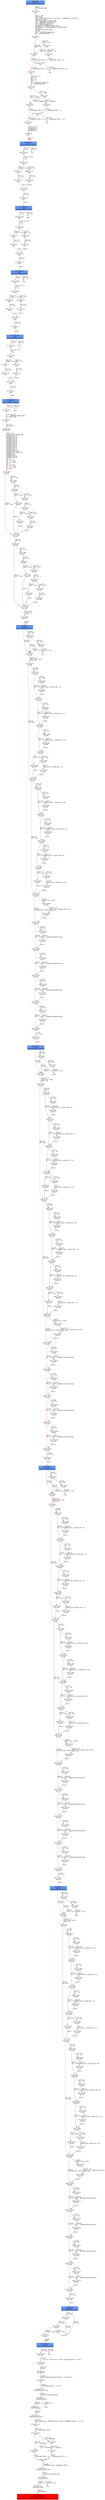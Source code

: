 digraph ARG {
node [style="filled" shape="box" color="white"]
0 [fillcolor="cornflowerblue" label="0 @ N141\nmain entry\nAbstractionState: ABS0: true\n" id="0"]
187 [label="187 @ N186\nmain\n" id="187"]
188 [label="188 @ N145\nmain\n" id="188"]
193 [label="193 @ N147\nmain\n" id="193"]
196 [label="196 @ N149\nmain\n" id="196"]
197 [label="197 @ N150\nmain\n" id="197"]
199 [label="199 @ N156\nmain\n" id="199"]
204 [label="204 @ N159\nmain\n" id="204"]
207 [label="207 @ N160\nmain\n" id="207"]
208 [label="208 @ N161\nmain\n" id="208"]
210 [label="210 @ N164\nmain\n" id="210"]
5029 [fillcolor="cornflowerblue" label="5029 @ N165\nmain\nAbstractionState: ABS145\n" id="5029"]
5030 [label="5030 @ N166\nmain\n" id="5030"]
5068 [label="5068 @ N169\nmain\n" id="5068"]
5070 [label="5070 @ N171\nmain\n" id="5070"]
5071 [label="5071 @ N173\nmain\n" id="5071"]
5075 [label="5075 @ N170\nmain\n" id="5075"]
5076 [label="5076 @ N175\nmain\n" id="5076"]
5078 [fillcolor="cornflowerblue" label="5078 @ N165\nmain\nAbstractionState: ABS147\n" id="5078"]
5079 [label="5079 @ N166\nmain\n" id="5079"]
5117 [label="5117 @ N169\nmain\n" id="5117"]
5119 [label="5119 @ N171\nmain\n" id="5119"]
5120 [label="5120 @ N173\nmain\n" id="5120"]
5124 [label="5124 @ N170\nmain\n" id="5124"]
5125 [label="5125 @ N175\nmain\n" id="5125"]
5127 [fillcolor="cornflowerblue" label="5127 @ N165\nmain\nAbstractionState: ABS149\n" id="5127"]
5128 [label="5128 @ N166\nmain\n" id="5128"]
5166 [label="5166 @ N169\nmain\n" id="5166"]
5168 [label="5168 @ N171\nmain\n" id="5168"]
5169 [label="5169 @ N173\nmain\n" id="5169"]
5173 [label="5173 @ N170\nmain\n" id="5173"]
5174 [label="5174 @ N175\nmain\n" id="5174"]
5176 [fillcolor="cornflowerblue" label="5176 @ N165\nmain\nAbstractionState: ABS151\n" id="5176"]
5177 [label="5177 @ N166\nmain\n" id="5177"]
5215 [label="5215 @ N169\nmain\n" id="5215"]
5217 [label="5217 @ N171\nmain\n" id="5217"]
5218 [label="5218 @ N173\nmain\n" id="5218"]
5222 [label="5222 @ N170\nmain\n" id="5222"]
5223 [label="5223 @ N175\nmain\n" id="5223"]
5225 [fillcolor="cornflowerblue" label="5225 @ N165\nmain\nAbstractionState: ABS153\n" id="5225"]
5227 [label="5227 @ N167\nmain\n" id="5227"]
5228 [label="5228 @ N177\nmain\n" id="5228"]
5229 [label="5229 @ N20\nmp_add entry\n" id="5229"]
5230 [label="5230 @ N48\nmp_add\n" id="5230"]
5245 [label="5245 @ N49\nmp_add\n" id="5245"]
5246 [label="5246 @ N58\nmp_add\n" id="5246"]
5261 [label="5261 @ N59\nmp_add\n" id="5261"]
5262 [label="5262 @ N69\nmp_add\n" id="5262"]
6165 [fillcolor="cornflowerblue" label="6165 @ N70\nmp_add\nAbstractionState: ABS177\n" id="6165"]
6173 [label="6173 @ N71\nmp_add\n" id="6173"]
6175 [label="6175 @ N76\nmp_add\n" id="6175"]
6199 [label="6199 @ N77\nmp_add\n" id="6199"]
6223 [label="6223 @ N91\nmp_add\n" id="6223"]
6228 [label="6228 @ N105\nmp_add\n" id="6228"]
6233 [label="6233 @ N109\nmp_add\n" id="6233"]
6238 [label="6238 @ N112\nmp_add\n" id="6238"]
6243 [label="6243 @ N115\nmp_add\n" id="6243"]
6248 [label="6248 @ N118\nmp_add\n" id="6248"]
6249 [label="6249 @ N121\nmp_add\n" id="6249"]
6251 [fillcolor="cornflowerblue" label="6251 @ N70\nmp_add\nAbstractionState: ABS179\n" id="6251"]
6259 [label="6259 @ N71\nmp_add\n" id="6259"]
6261 [label="6261 @ N76\nmp_add\n" id="6261"]
6285 [label="6285 @ N77\nmp_add\n" id="6285"]
6309 [label="6309 @ N91\nmp_add\n" id="6309"]
6314 [label="6314 @ N105\nmp_add\n" id="6314"]
6319 [label="6319 @ N109\nmp_add\n" id="6319"]
6324 [label="6324 @ N112\nmp_add\n" id="6324"]
6329 [label="6329 @ N115\nmp_add\n" id="6329"]
6334 [label="6334 @ N118\nmp_add\n" id="6334"]
6335 [label="6335 @ N121\nmp_add\n" id="6335"]
6337 [fillcolor="cornflowerblue" label="6337 @ N70\nmp_add\nAbstractionState: ABS181\n" id="6337"]
6345 [label="6345 @ N71\nmp_add\n" id="6345"]
6347 [label="6347 @ N76\nmp_add\n" id="6347"]
6371 [label="6371 @ N77\nmp_add\n" id="6371"]
6395 [label="6395 @ N91\nmp_add\n" id="6395"]
6400 [label="6400 @ N105\nmp_add\n" id="6400"]
6405 [label="6405 @ N109\nmp_add\n" id="6405"]
6410 [label="6410 @ N112\nmp_add\n" id="6410"]
6415 [label="6415 @ N115\nmp_add\n" id="6415"]
6420 [label="6420 @ N118\nmp_add\n" id="6420"]
6421 [label="6421 @ N121\nmp_add\n" id="6421"]
6423 [fillcolor="cornflowerblue" label="6423 @ N70\nmp_add\nAbstractionState: ABS183\n" id="6423"]
6431 [label="6431 @ N71\nmp_add\n" id="6431"]
6433 [label="6433 @ N76\nmp_add\n" id="6433"]
6457 [label="6457 @ N77\nmp_add\n" id="6457"]
6481 [label="6481 @ N91\nmp_add\n" id="6481"]
6486 [label="6486 @ N105\nmp_add\n" id="6486"]
6491 [label="6491 @ N109\nmp_add\n" id="6491"]
6496 [label="6496 @ N112\nmp_add\n" id="6496"]
6501 [label="6501 @ N115\nmp_add\n" id="6501"]
6506 [label="6506 @ N118\nmp_add\n" id="6506"]
6507 [label="6507 @ N121\nmp_add\n" id="6507"]
6509 [fillcolor="cornflowerblue" label="6509 @ N70\nmp_add\nAbstractionState: ABS185\n" id="6509"]
6511 [label="6511 @ N74\nmp_add\n" id="6511"]
6513 [label="6513 @ N73\nmp_add\n" id="6513"]
6516 [label="6516 @ N72\nmp_add\n" id="6516"]
6519 [fillcolor="cornflowerblue" label="6519 @ N122\nmp_add\nAbstractionState: ABS186\n" id="6519"]
6521 [label="6521 @ N124\nmp_add\n" id="6521"]
6522 [label="6522 @ N138\nmp_add\n" id="6522"]
6523 [label="6523 @ N19\nmp_add exit\n" id="6523"]
6524 [label="6524 @ N178\nmain\n" id="6524"]
6737 [label="6737 @ N11\n__VERIFIER_assert entry\n" id="6737"]
6738 [label="6738 @ N12\n__VERIFIER_assert\n" id="6738"]
6740 [label="6740 @ N13\n__VERIFIER_assert\n" id="6740"]
6742 [label="6742 @ N10\n__VERIFIER_assert exit\n" id="6742"]
6743 [label="6743 @ N179\nmain\n" id="6743"]
6751 [label="6751 @ N180\nmain\n" id="6751"]
6759 [label="6759 @ N183\nmain\n" id="6759"]
6766 [label="6766 @ N184\nmain\n" id="6766"]
6769 [label="6769 @ N11\n__VERIFIER_assert entry\n" id="6769"]
6770 [label="6770 @ N12\n__VERIFIER_assert\n" id="6770"]
6771 [label="6771 @ N14\n__VERIFIER_assert\n" id="6771"]
6774 [fillcolor="red" label="6774 @ N15\n__VERIFIER_assert\nAbstractionState: ABS194\n AutomatonState: ErrorLabelAutomaton: _predefinedState_ERROR\n" id="6774"]
6753 [label="6753 @ N181\nmain\n" id="6753"]
6757 [label="6757 @ N182\nmain\n" id="6757"]
6502 [label="6502 @ N119\nmp_add\n" id="6502"]
6504 [label="6504 @ N120\nmp_add\n" id="6504"]
6497 [label="6497 @ N116\nmp_add\n" id="6497"]
6499 [label="6499 @ N117\nmp_add\n" id="6499"]
6492 [label="6492 @ N113\nmp_add\n" id="6492"]
6494 [label="6494 @ N114\nmp_add\n" id="6494"]
6487 [label="6487 @ N110\nmp_add\n" id="6487"]
6489 [label="6489 @ N111\nmp_add\n" id="6489"]
6482 [label="6482 @ N106\nmp_add\n" id="6482"]
6484 [label="6484 @ N108\nmp_add\n" id="6484"]
6458 [label="6458 @ N92\nmp_add\n" id="6458"]
6464 [label="6464 @ N93\nmp_add\n" id="6464"]
6469 [label="6469 @ N96\nmp_add\n" id="6469"]
6474 [label="6474 @ N99\nmp_add\n" id="6474"]
6476 [label="6476 @ N102\nmp_add\n" id="6476"]
6475 [label="6475 @ N103\nmp_add\n" id="6475"]
6479 [label="6479 @ N104\nmp_add\n" id="6479"]
6470 [label="6470 @ N100\nmp_add\n" id="6470"]
6472 [label="6472 @ N101\nmp_add\n" id="6472"]
6465 [label="6465 @ N97\nmp_add\n" id="6465"]
6467 [label="6467 @ N98\nmp_add\n" id="6467"]
6460 [label="6460 @ N94\nmp_add\n" id="6460"]
6462 [label="6462 @ N95\nmp_add\n" id="6462"]
6434 [label="6434 @ N78\nmp_add\n" id="6434"]
6440 [label="6440 @ N79\nmp_add\n" id="6440"]
6445 [label="6445 @ N82\nmp_add\n" id="6445"]
6450 [label="6450 @ N85\nmp_add\n" id="6450"]
6452 [label="6452 @ N88\nmp_add\n" id="6452"]
6451 [label="6451 @ N89\nmp_add\n" id="6451"]
6455 [label="6455 @ N90\nmp_add\n" id="6455"]
6446 [label="6446 @ N86\nmp_add\n" id="6446"]
6448 [label="6448 @ N87\nmp_add\n" id="6448"]
6441 [label="6441 @ N83\nmp_add\n" id="6441"]
6443 [label="6443 @ N84\nmp_add\n" id="6443"]
6436 [label="6436 @ N80\nmp_add\n" id="6436"]
6438 [label="6438 @ N81\nmp_add\n" id="6438"]
6425 [label="6425 @ N74\nmp_add\n" id="6425"]
6427 [label="6427 @ N73\nmp_add\n" id="6427"]
6416 [label="6416 @ N119\nmp_add\n" id="6416"]
6418 [label="6418 @ N120\nmp_add\n" id="6418"]
6411 [label="6411 @ N116\nmp_add\n" id="6411"]
6413 [label="6413 @ N117\nmp_add\n" id="6413"]
6406 [label="6406 @ N113\nmp_add\n" id="6406"]
6408 [label="6408 @ N114\nmp_add\n" id="6408"]
6401 [label="6401 @ N110\nmp_add\n" id="6401"]
6403 [label="6403 @ N111\nmp_add\n" id="6403"]
6396 [label="6396 @ N106\nmp_add\n" id="6396"]
6398 [label="6398 @ N108\nmp_add\n" id="6398"]
6372 [label="6372 @ N92\nmp_add\n" id="6372"]
6378 [label="6378 @ N93\nmp_add\n" id="6378"]
6383 [label="6383 @ N96\nmp_add\n" id="6383"]
6388 [label="6388 @ N99\nmp_add\n" id="6388"]
6390 [label="6390 @ N102\nmp_add\n" id="6390"]
6389 [label="6389 @ N103\nmp_add\n" id="6389"]
6393 [label="6393 @ N104\nmp_add\n" id="6393"]
6384 [label="6384 @ N100\nmp_add\n" id="6384"]
6386 [label="6386 @ N101\nmp_add\n" id="6386"]
6379 [label="6379 @ N97\nmp_add\n" id="6379"]
6381 [label="6381 @ N98\nmp_add\n" id="6381"]
6374 [label="6374 @ N94\nmp_add\n" id="6374"]
6376 [label="6376 @ N95\nmp_add\n" id="6376"]
6348 [label="6348 @ N78\nmp_add\n" id="6348"]
6354 [label="6354 @ N79\nmp_add\n" id="6354"]
6359 [label="6359 @ N82\nmp_add\n" id="6359"]
6364 [label="6364 @ N85\nmp_add\n" id="6364"]
6366 [label="6366 @ N88\nmp_add\n" id="6366"]
6365 [label="6365 @ N89\nmp_add\n" id="6365"]
6369 [label="6369 @ N90\nmp_add\n" id="6369"]
6360 [label="6360 @ N86\nmp_add\n" id="6360"]
6362 [label="6362 @ N87\nmp_add\n" id="6362"]
6355 [label="6355 @ N83\nmp_add\n" id="6355"]
6357 [label="6357 @ N84\nmp_add\n" id="6357"]
6350 [label="6350 @ N80\nmp_add\n" id="6350"]
6352 [label="6352 @ N81\nmp_add\n" id="6352"]
6339 [label="6339 @ N74\nmp_add\n" id="6339"]
6341 [label="6341 @ N73\nmp_add\n" id="6341"]
6330 [label="6330 @ N119\nmp_add\n" id="6330"]
6332 [label="6332 @ N120\nmp_add\n" id="6332"]
6325 [label="6325 @ N116\nmp_add\n" id="6325"]
6327 [label="6327 @ N117\nmp_add\n" id="6327"]
6320 [label="6320 @ N113\nmp_add\n" id="6320"]
6322 [label="6322 @ N114\nmp_add\n" id="6322"]
6315 [label="6315 @ N110\nmp_add\n" id="6315"]
6317 [label="6317 @ N111\nmp_add\n" id="6317"]
6310 [label="6310 @ N106\nmp_add\n" id="6310"]
6312 [label="6312 @ N108\nmp_add\n" id="6312"]
6286 [label="6286 @ N92\nmp_add\n" id="6286"]
6292 [label="6292 @ N93\nmp_add\n" id="6292"]
6297 [label="6297 @ N96\nmp_add\n" id="6297"]
6302 [label="6302 @ N99\nmp_add\n" id="6302"]
6304 [label="6304 @ N102\nmp_add\n" id="6304"]
6303 [label="6303 @ N103\nmp_add\n" id="6303"]
6307 [label="6307 @ N104\nmp_add\n" id="6307"]
6298 [label="6298 @ N100\nmp_add\n" id="6298"]
6300 [label="6300 @ N101\nmp_add\n" id="6300"]
6293 [label="6293 @ N97\nmp_add\n" id="6293"]
6295 [label="6295 @ N98\nmp_add\n" id="6295"]
6288 [label="6288 @ N94\nmp_add\n" id="6288"]
6290 [label="6290 @ N95\nmp_add\n" id="6290"]
6262 [label="6262 @ N78\nmp_add\n" id="6262"]
6268 [label="6268 @ N79\nmp_add\n" id="6268"]
6273 [label="6273 @ N82\nmp_add\n" id="6273"]
6278 [label="6278 @ N85\nmp_add\n" id="6278"]
6280 [label="6280 @ N88\nmp_add\n" id="6280"]
6279 [label="6279 @ N89\nmp_add\n" id="6279"]
6283 [label="6283 @ N90\nmp_add\n" id="6283"]
6274 [label="6274 @ N86\nmp_add\n" id="6274"]
6276 [label="6276 @ N87\nmp_add\n" id="6276"]
6269 [label="6269 @ N83\nmp_add\n" id="6269"]
6271 [label="6271 @ N84\nmp_add\n" id="6271"]
6264 [label="6264 @ N80\nmp_add\n" id="6264"]
6266 [label="6266 @ N81\nmp_add\n" id="6266"]
6253 [label="6253 @ N74\nmp_add\n" id="6253"]
6255 [label="6255 @ N73\nmp_add\n" id="6255"]
6244 [label="6244 @ N119\nmp_add\n" id="6244"]
6246 [label="6246 @ N120\nmp_add\n" id="6246"]
6239 [label="6239 @ N116\nmp_add\n" id="6239"]
6241 [label="6241 @ N117\nmp_add\n" id="6241"]
6234 [label="6234 @ N113\nmp_add\n" id="6234"]
6236 [label="6236 @ N114\nmp_add\n" id="6236"]
6229 [label="6229 @ N110\nmp_add\n" id="6229"]
6231 [label="6231 @ N111\nmp_add\n" id="6231"]
6224 [label="6224 @ N106\nmp_add\n" id="6224"]
6226 [label="6226 @ N108\nmp_add\n" id="6226"]
6200 [label="6200 @ N92\nmp_add\n" id="6200"]
6206 [label="6206 @ N93\nmp_add\n" id="6206"]
6211 [label="6211 @ N96\nmp_add\n" id="6211"]
6216 [label="6216 @ N99\nmp_add\n" id="6216"]
6218 [label="6218 @ N102\nmp_add\n" id="6218"]
6217 [label="6217 @ N103\nmp_add\n" id="6217"]
6221 [label="6221 @ N104\nmp_add\n" id="6221"]
6212 [label="6212 @ N100\nmp_add\n" id="6212"]
6214 [label="6214 @ N101\nmp_add\n" id="6214"]
6207 [label="6207 @ N97\nmp_add\n" id="6207"]
6209 [label="6209 @ N98\nmp_add\n" id="6209"]
6202 [label="6202 @ N94\nmp_add\n" id="6202"]
6204 [label="6204 @ N95\nmp_add\n" id="6204"]
6176 [label="6176 @ N78\nmp_add\n" id="6176"]
6182 [label="6182 @ N79\nmp_add\n" id="6182"]
6187 [label="6187 @ N82\nmp_add\n" id="6187"]
6192 [label="6192 @ N85\nmp_add\n" id="6192"]
6194 [label="6194 @ N88\nmp_add\n" id="6194"]
6193 [label="6193 @ N89\nmp_add\n" id="6193"]
6197 [label="6197 @ N90\nmp_add\n" id="6197"]
6188 [label="6188 @ N86\nmp_add\n" id="6188"]
6190 [label="6190 @ N87\nmp_add\n" id="6190"]
6183 [label="6183 @ N83\nmp_add\n" id="6183"]
6185 [label="6185 @ N84\nmp_add\n" id="6185"]
6178 [label="6178 @ N80\nmp_add\n" id="6178"]
6180 [label="6180 @ N81\nmp_add\n" id="6180"]
6167 [label="6167 @ N74\nmp_add\n" id="6167"]
6169 [label="6169 @ N73\nmp_add\n" id="6169"]
5247 [label="5247 @ N60\nmp_add\n" id="5247"]
5249 [label="5249 @ N61\nmp_add\n" id="5249"]
5251 [label="5251 @ N62\nmp_add\n" id="5251"]
5250 [label="5250 @ N63\nmp_add\n" id="5250"]
5254 [label="5254 @ N64\nmp_add\n" id="5254"]
5256 [label="5256 @ N65\nmp_add\n" id="5256"]
5255 [label="5255 @ N66\nmp_add\n" id="5255"]
5259 [label="5259 @ N67\nmp_add\n" id="5259"]
5231 [label="5231 @ N50\nmp_add\n" id="5231"]
5233 [label="5233 @ N51\nmp_add\n" id="5233"]
5235 [label="5235 @ N52\nmp_add\n" id="5235"]
5234 [label="5234 @ N53\nmp_add\n" id="5234"]
5238 [label="5238 @ N54\nmp_add\n" id="5238"]
5240 [label="5240 @ N55\nmp_add\n" id="5240"]
5239 [label="5239 @ N56\nmp_add\n" id="5239"]
5243 [label="5243 @ N57\nmp_add\n" id="5243"]
5216 [label="5216 @ N172\nmain\n" id="5216"]
5220 [label="5220 @ N174\nmain\n" id="5220"]
5167 [label="5167 @ N172\nmain\n" id="5167"]
5171 [label="5171 @ N174\nmain\n" id="5171"]
5118 [label="5118 @ N172\nmain\n" id="5118"]
5122 [label="5122 @ N174\nmain\n" id="5122"]
5069 [label="5069 @ N172\nmain\n" id="5069"]
5073 [label="5073 @ N174\nmain\n" id="5073"]
200 [label="200 @ N157\nmain\n" id="200"]
202 [label="202 @ N158\nmain\n" id="202"]
190 [label="190 @ N146\nmain\n" id="190"]
192 [label="192 @ N148\nmain\n" id="192"]
0 -> 187 [color="red" label="Line 0: \lINIT GLOBAL VARS\l" id="0 -> 187"]
187 -> 188 [color="red" label="Lines 7 - 108: \lvoid abort();\lvoid __assert_fail(const char *, const char *, unsigned int, const char *);\lvoid reach_error();\lvoid assume_abort_if_not(int cond);\lvoid __VERIFIER_assert(int cond);\lvoid __VERIFIER_assume(int);\lint __VERIFIER_nondet_int();\lunsigned int __VERIFIER_nondet_uint();\lunsigned int mp_add(unsigned int a, unsigned int b);\lint main();\lFunction start dummy edge\lint flag;\lflag = __VERIFIER_nondet_int();\lint __CPAchecker_TMP_0;\l" id="187 -> 188"]
188 -> 190 [color="red" label="Line 108: \l[!(flag == 0)]\l" id="188 -> 190"]
188 -> 193 [label="Line 108: \l[flag == 0]\l" id="188 -> 193"]
193 -> 196 [label="Line 0: \l__CPAchecker_TMP_0 = 1;\l" id="193 -> 196"]
196 -> 197 [color="red" label="Line 108: \l[__CPAchecker_TMP_0 != 0]\l" id="196 -> 197"]
196 -> 198 [label="Line 108: \l[!(__CPAchecker_TMP_0 != 0)]\l" id="196 -> 198"]
197 -> 199 [color="red" label="Lines 109 - 113: \lint i = 0;\lint x = 0;\lint y = 0;\lint n;\ln = __VERIFIER_nondet_int();\lint __CPAchecker_TMP_1;\l" id="197 -> 199"]
199 -> 200 [label="Line 113: \l[n >= 1000]\l" id="199 -> 200"]
199 -> 204 [color="red" label="Line 113: \l[!(n >= 1000)]\l" id="199 -> 204"]
204 -> 207 [color="red" label="Line 0: \l__CPAchecker_TMP_1 = 0;\l" id="204 -> 207"]
207 -> 208 [color="red" label="Line 113: \l[__CPAchecker_TMP_1 != 0]\l" id="207 -> 208"]
207 -> 209 [label="Line 113: \l[!(__CPAchecker_TMP_1 != 0)]\l" id="207 -> 209"]
208 -> 210 [color="red" label="Lines 115 - 115: \lunsigned int a;\lunsigned int b;\lunsigned int r;\l" id="208 -> 210"]
210 -> 5029 [color="red" label="Line 117: \lwhile\l" id="210 -> 5029"]
5029 -> 5030 [color="red" label="Line 117: \l[i < n]\l" id="5029 -> 5030"]
5029 -> 5031 [label="Line 117: \l[!(i < n)]\l" id="5029 -> 5031"]
5030 -> 5068 [color="red" label="Lines 120 - 121: \lx = x;\ly = y;\l" id="5030 -> 5068"]
5068 -> 5069 [label="Line 122: \l[flag == 0]\l" id="5068 -> 5069"]
5068 -> 5070 [color="red" label="Line 122: \l[!(flag == 0)]\l" id="5068 -> 5070"]
5070 -> 5071 [color="red" label="Line 123: \lx = x + 3;\l" id="5070 -> 5071"]
5071 -> 5075 [color="red" label="Line 0: \l\l" id="5071 -> 5075"]
5075 -> 5076 [color="red" label="Line 127: \li = i + 1;\l" id="5075 -> 5076"]
5076 -> 5078 [color="red" label="Line 0: \l\l" id="5076 -> 5078"]
5078 -> 5079 [color="red" label="Line 117: \l[i < n]\l" id="5078 -> 5079"]
5078 -> 5080 [label="Line 117: \l[!(i < n)]\l" id="5078 -> 5080"]
5079 -> 5117 [color="red" label="Lines 120 - 121: \lx = x;\ly = y;\l" id="5079 -> 5117"]
5117 -> 5118 [label="Line 122: \l[flag == 0]\l" id="5117 -> 5118"]
5117 -> 5119 [color="red" label="Line 122: \l[!(flag == 0)]\l" id="5117 -> 5119"]
5119 -> 5120 [color="red" label="Line 123: \lx = x + 3;\l" id="5119 -> 5120"]
5120 -> 5124 [color="red" label="Line 0: \l\l" id="5120 -> 5124"]
5124 -> 5125 [color="red" label="Line 127: \li = i + 1;\l" id="5124 -> 5125"]
5125 -> 5127 [color="red" label="Line 0: \l\l" id="5125 -> 5127"]
5127 -> 5128 [color="red" label="Line 117: \l[i < n]\l" id="5127 -> 5128"]
5127 -> 5129 [label="Line 117: \l[!(i < n)]\l" id="5127 -> 5129"]
5128 -> 5166 [color="red" label="Lines 120 - 121: \lx = x;\ly = y;\l" id="5128 -> 5166"]
5166 -> 5167 [label="Line 122: \l[flag == 0]\l" id="5166 -> 5167"]
5166 -> 5168 [color="red" label="Line 122: \l[!(flag == 0)]\l" id="5166 -> 5168"]
5168 -> 5169 [color="red" label="Line 123: \lx = x + 3;\l" id="5168 -> 5169"]
5169 -> 5173 [color="red" label="Line 0: \l\l" id="5169 -> 5173"]
5173 -> 5174 [color="red" label="Line 127: \li = i + 1;\l" id="5173 -> 5174"]
5174 -> 5176 [color="red" label="Line 0: \l\l" id="5174 -> 5176"]
5176 -> 5177 [color="red" label="Line 117: \l[i < n]\l" id="5176 -> 5177"]
5176 -> 5178 [label="Line 117: \l[!(i < n)]\l" id="5176 -> 5178"]
5177 -> 5215 [color="red" label="Lines 120 - 121: \lx = x;\ly = y;\l" id="5177 -> 5215"]
5215 -> 5216 [label="Line 122: \l[flag == 0]\l" id="5215 -> 5216"]
5215 -> 5217 [color="red" label="Line 122: \l[!(flag == 0)]\l" id="5215 -> 5217"]
5217 -> 5218 [color="red" label="Line 123: \lx = x + 3;\l" id="5217 -> 5218"]
5218 -> 5222 [color="red" label="Line 0: \l\l" id="5218 -> 5222"]
5222 -> 5223 [color="red" label="Line 127: \li = i + 1;\l" id="5222 -> 5223"]
5223 -> 5225 [color="red" label="Line 0: \l\l" id="5223 -> 5225"]
5225 -> 5226 [label="Line 117: \l[i < n]\l" id="5225 -> 5226"]
5225 -> 5227 [color="red" label="Line 117: \l[!(i < n)]\l" id="5225 -> 5227"]
5227 -> 5228 [color="red" label="Lines 130 - 131: \la = __VERIFIER_nondet_uint();\lb = 234770789;\l" id="5227 -> 5228"]
5228 -> 5229 [color="red" label="Line 132: \lmp_add(a, b)\l" id="5228 -> 5229"]
5229 -> 5230 [color="red" label="Lines 0 - 43: \lFunction start dummy edge\lunsigned char a0;\lunsigned char a1;\lunsigned char a2;\lunsigned char a3;\lunsigned char b0;\lunsigned char b1;\lunsigned char b2;\lunsigned char b3;\lunsigned char r0;\lunsigned char r1;\lunsigned char r2;\lunsigned char r3;\lunsigned short carry;\lunsigned short partial_sum;\lunsigned int r;\lunsigned char i;\lunsigned char na;\lunsigned char nb;\la0 = a;\la1 = a >> 8;\la2 = a >> 16U;\la3 = a >> 24U;\lb0 = b;\lb1 = b >> 8U;\lb2 = b >> 16U;\lb3 = b >> 24U;\lna = 4U;\l" id="5229 -> 5230"]
5230 -> 5231 [label="Line 44: \l[a3 == 0U]\l" id="5230 -> 5231"]
5230 -> 5245 [color="red" label="Line 44: \l[!(a3 == 0U)]\l" id="5230 -> 5245"]
5245 -> 5246 [color="red" label="Line 53: \lnb = 4U;\l" id="5245 -> 5246"]
5246 -> 5247 [label="Line 54: \l[b3 == 0U]\l" id="5246 -> 5247"]
5246 -> 5261 [color="red" label="Line 54: \l[!(b3 == 0U)]\l" id="5246 -> 5261"]
5261 -> 5262 [color="red" label="Lines 63 - 64: \lcarry = 0U;\li = 0U;\l" id="5261 -> 5262"]
5262 -> 6165 [color="red" label="Line 65: \lwhile\l" id="5262 -> 6165"]
6165 -> 6167 [label="Line 65: \l[!(i < na)]\l" id="6165 -> 6167"]
6165 -> 6173 [color="red" label="Line 65: \l[i < na]\l" id="6165 -> 6173"]
6173 -> 6175 [color="red" label="Lines 66 - 67: \lpartial_sum = carry;\lcarry = 0U;\l" id="6173 -> 6175"]
6175 -> 6176 [label="Line 68: \l[i < na]\l" id="6175 -> 6176"]
6175 -> 6199 [color="red" label="Line 68: \l[!(i < na)]\l" id="6175 -> 6199"]
6199 -> 6200 [label="Line 74: \l[i < nb]\l" id="6199 -> 6200"]
6199 -> 6223 [color="red" label="Line 74: \l[!(i < nb)]\l" id="6199 -> 6223"]
6223 -> 6224 [label="Line 80: \l[partial_sum > 255U]\l" id="6223 -> 6224"]
6223 -> 6228 [color="red" label="Line 80: \l[!(partial_sum > 255U)]\l" id="6223 -> 6228"]
6228 -> 6229 [label="Line 84: \l[i == 0U]\l" id="6228 -> 6229"]
6228 -> 6233 [color="red" label="Line 84: \l[!(i == 0U)]\l" id="6228 -> 6233"]
6233 -> 6234 [label="Line 85: \l[i == 1U]\l" id="6233 -> 6234"]
6233 -> 6238 [color="red" label="Line 85: \l[!(i == 1U)]\l" id="6233 -> 6238"]
6238 -> 6239 [label="Line 86: \l[i == 2U]\l" id="6238 -> 6239"]
6238 -> 6243 [color="red" label="Line 86: \l[!(i == 2U)]\l" id="6238 -> 6243"]
6243 -> 6244 [label="Line 87: \l[i == 3U]\l" id="6243 -> 6244"]
6243 -> 6248 [color="red" label="Line 87: \l[!(i == 3U)]\l" id="6243 -> 6248"]
6248 -> 6249 [color="red" label="Line 89: \li = i + 1U;\l" id="6248 -> 6249"]
6249 -> 6251 [color="red" label="Line 0: \l\l" id="6249 -> 6251"]
6251 -> 6253 [label="Line 65: \l[!(i < na)]\l" id="6251 -> 6253"]
6251 -> 6259 [color="red" label="Line 65: \l[i < na]\l" id="6251 -> 6259"]
6259 -> 6261 [color="red" label="Lines 66 - 67: \lpartial_sum = carry;\lcarry = 0U;\l" id="6259 -> 6261"]
6261 -> 6262 [label="Line 68: \l[i < na]\l" id="6261 -> 6262"]
6261 -> 6285 [color="red" label="Line 68: \l[!(i < na)]\l" id="6261 -> 6285"]
6285 -> 6286 [label="Line 74: \l[i < nb]\l" id="6285 -> 6286"]
6285 -> 6309 [color="red" label="Line 74: \l[!(i < nb)]\l" id="6285 -> 6309"]
6309 -> 6310 [label="Line 80: \l[partial_sum > 255U]\l" id="6309 -> 6310"]
6309 -> 6314 [color="red" label="Line 80: \l[!(partial_sum > 255U)]\l" id="6309 -> 6314"]
6314 -> 6315 [label="Line 84: \l[i == 0U]\l" id="6314 -> 6315"]
6314 -> 6319 [color="red" label="Line 84: \l[!(i == 0U)]\l" id="6314 -> 6319"]
6319 -> 6320 [label="Line 85: \l[i == 1U]\l" id="6319 -> 6320"]
6319 -> 6324 [color="red" label="Line 85: \l[!(i == 1U)]\l" id="6319 -> 6324"]
6324 -> 6325 [label="Line 86: \l[i == 2U]\l" id="6324 -> 6325"]
6324 -> 6329 [color="red" label="Line 86: \l[!(i == 2U)]\l" id="6324 -> 6329"]
6329 -> 6330 [label="Line 87: \l[i == 3U]\l" id="6329 -> 6330"]
6329 -> 6334 [color="red" label="Line 87: \l[!(i == 3U)]\l" id="6329 -> 6334"]
6334 -> 6335 [color="red" label="Line 89: \li = i + 1U;\l" id="6334 -> 6335"]
6335 -> 6337 [color="red" label="Line 0: \l\l" id="6335 -> 6337"]
6337 -> 6339 [label="Line 65: \l[!(i < na)]\l" id="6337 -> 6339"]
6337 -> 6345 [color="red" label="Line 65: \l[i < na]\l" id="6337 -> 6345"]
6345 -> 6347 [color="red" label="Lines 66 - 67: \lpartial_sum = carry;\lcarry = 0U;\l" id="6345 -> 6347"]
6347 -> 6348 [label="Line 68: \l[i < na]\l" id="6347 -> 6348"]
6347 -> 6371 [color="red" label="Line 68: \l[!(i < na)]\l" id="6347 -> 6371"]
6371 -> 6372 [label="Line 74: \l[i < nb]\l" id="6371 -> 6372"]
6371 -> 6395 [color="red" label="Line 74: \l[!(i < nb)]\l" id="6371 -> 6395"]
6395 -> 6396 [label="Line 80: \l[partial_sum > 255U]\l" id="6395 -> 6396"]
6395 -> 6400 [color="red" label="Line 80: \l[!(partial_sum > 255U)]\l" id="6395 -> 6400"]
6400 -> 6401 [label="Line 84: \l[i == 0U]\l" id="6400 -> 6401"]
6400 -> 6405 [color="red" label="Line 84: \l[!(i == 0U)]\l" id="6400 -> 6405"]
6405 -> 6406 [label="Line 85: \l[i == 1U]\l" id="6405 -> 6406"]
6405 -> 6410 [color="red" label="Line 85: \l[!(i == 1U)]\l" id="6405 -> 6410"]
6410 -> 6411 [label="Line 86: \l[i == 2U]\l" id="6410 -> 6411"]
6410 -> 6415 [color="red" label="Line 86: \l[!(i == 2U)]\l" id="6410 -> 6415"]
6415 -> 6416 [label="Line 87: \l[i == 3U]\l" id="6415 -> 6416"]
6415 -> 6420 [color="red" label="Line 87: \l[!(i == 3U)]\l" id="6415 -> 6420"]
6420 -> 6421 [color="red" label="Line 89: \li = i + 1U;\l" id="6420 -> 6421"]
6421 -> 6423 [color="red" label="Line 0: \l\l" id="6421 -> 6423"]
6423 -> 6425 [label="Line 65: \l[!(i < na)]\l" id="6423 -> 6425"]
6423 -> 6431 [color="red" label="Line 65: \l[i < na]\l" id="6423 -> 6431"]
6431 -> 6433 [color="red" label="Lines 66 - 67: \lpartial_sum = carry;\lcarry = 0U;\l" id="6431 -> 6433"]
6433 -> 6434 [label="Line 68: \l[i < na]\l" id="6433 -> 6434"]
6433 -> 6457 [color="red" label="Line 68: \l[!(i < na)]\l" id="6433 -> 6457"]
6457 -> 6458 [label="Line 74: \l[i < nb]\l" id="6457 -> 6458"]
6457 -> 6481 [color="red" label="Line 74: \l[!(i < nb)]\l" id="6457 -> 6481"]
6481 -> 6482 [label="Line 80: \l[partial_sum > 255U]\l" id="6481 -> 6482"]
6481 -> 6486 [color="red" label="Line 80: \l[!(partial_sum > 255U)]\l" id="6481 -> 6486"]
6486 -> 6487 [label="Line 84: \l[i == 0U]\l" id="6486 -> 6487"]
6486 -> 6491 [color="red" label="Line 84: \l[!(i == 0U)]\l" id="6486 -> 6491"]
6491 -> 6492 [label="Line 85: \l[i == 1U]\l" id="6491 -> 6492"]
6491 -> 6496 [color="red" label="Line 85: \l[!(i == 1U)]\l" id="6491 -> 6496"]
6496 -> 6497 [label="Line 86: \l[i == 2U]\l" id="6496 -> 6497"]
6496 -> 6501 [color="red" label="Line 86: \l[!(i == 2U)]\l" id="6496 -> 6501"]
6501 -> 6502 [label="Line 87: \l[i == 3U]\l" id="6501 -> 6502"]
6501 -> 6506 [color="red" label="Line 87: \l[!(i == 3U)]\l" id="6501 -> 6506"]
6506 -> 6507 [color="red" label="Line 89: \li = i + 1U;\l" id="6506 -> 6507"]
6507 -> 6509 [color="red" label="Line 0: \l\l" id="6507 -> 6509"]
6509 -> 6511 [color="red" label="Line 65: \l[!(i < na)]\l" id="6509 -> 6511"]
6509 -> 6517 [label="Line 65: \l[i < na]\l" id="6509 -> 6517"]
6511 -> 6513 [color="red" label="Line 65: \l[!(i < nb)]\l" id="6511 -> 6513"]
6511 -> 6517 [label="Line 65: \l[i < nb]\l" id="6511 -> 6517"]
6513 -> 6516 [color="red" label="Line 65: \l[!(carry != 0U)]\l" id="6513 -> 6516"]
6513 -> 6517 [label="Line 65: \l[carry != 0U]\l" id="6513 -> 6517"]
6516 -> 6519 [color="red" label="Line 92: \lwhile\l" id="6516 -> 6519"]
6519 -> 6520 [label="Line 92: \l[i < 4U]\l" id="6519 -> 6520"]
6519 -> 6521 [color="red" label="Line 92: \l[!(i < 4U)]\l" id="6519 -> 6521"]
6521 -> 6522 [color="red" label="Line 101: \lr = ((r0 | (r1 << 8U)) | (r2 << 16U)) | (((unsigned int)r3) << 24U);\l" id="6521 -> 6522"]
6522 -> 6523 [color="red" label="Line 103: \lreturn r;\l" id="6522 -> 6523"]
6523 -> 6524 [color="red" label="Line 132: \lReturn edge from mp_add to main: r = mp_add(a, b);\l" id="6523 -> 6524"]
6524 -> 6737 [color="red" label="Line 134: \l__VERIFIER_assert(r == (a + b))\l" id="6524 -> 6737"]
6737 -> 6738 [color="red" label="Line 0: \lFunction start dummy edge\l" id="6737 -> 6738"]
6738 -> 6739 [label="Line 15: \l[cond == 0]\l" id="6738 -> 6739"]
6738 -> 6740 [color="red" label="Line 15: \l[!(cond == 0)]\l" id="6738 -> 6740"]
6740 -> 6742 [color="red" label="Line 18: \lreturn;\l" id="6740 -> 6742"]
6742 -> 6743 [color="red" label="Line 134: \lReturn edge from __VERIFIER_assert to main: __VERIFIER_assert(r == (a + b));\l" id="6742 -> 6743"]
6743 -> 6751 [color="red" label="Line 135: \lint __CPAchecker_TMP_2;\l" id="6743 -> 6751"]
6751 -> 6753 [label="Line 135: \l[x <= 3000003]\l" id="6751 -> 6753"]
6751 -> 6759 [color="red" label="Line 135: \l[!(x <= 3000003)]\l" id="6751 -> 6759"]
6759 -> 6766 [color="red" label="Line 0: \l__CPAchecker_TMP_2 = 0;\l" id="6759 -> 6766"]
6766 -> 6769 [color="red" label="Line 135: \l__VERIFIER_assert(__CPAchecker_TMP_2)\l" id="6766 -> 6769"]
6769 -> 6770 [color="red" label="Line 0: \lFunction start dummy edge\l" id="6769 -> 6770"]
6770 -> 6771 [color="red" label="Line 15: \l[cond == 0]\l" id="6770 -> 6771"]
6770 -> 6772 [label="Line 15: \l[!(cond == 0)]\l" id="6770 -> 6772"]
6771 -> 6774 [color="red" label="Line 16: \lLabel: ERROR\l" id="6771 -> 6774"]
6753 -> 6757 [label="Line 135: \l[y <= 2000002]\l" id="6753 -> 6757"]
6753 -> 6759 [label="Line 135: \l[!(y <= 2000002)]\l" id="6753 -> 6759"]
6757 -> 6766 [label="Line 0: \l__CPAchecker_TMP_2 = 1;\l" id="6757 -> 6766"]
6502 -> 6504 [label="Line 87: \lr3 = (unsigned char)partial_sum;\l" id="6502 -> 6504"]
6504 -> 6506 [label="Line 0: \l\l" id="6504 -> 6506"]
6497 -> 6499 [label="Line 86: \lr2 = (unsigned char)partial_sum;\l" id="6497 -> 6499"]
6499 -> 6501 [label="Line 0: \l\l" id="6499 -> 6501"]
6492 -> 6494 [label="Line 85: \lr1 = (unsigned char)partial_sum;\l" id="6492 -> 6494"]
6494 -> 6496 [label="Line 0: \l\l" id="6494 -> 6496"]
6487 -> 6489 [label="Line 84: \lr0 = (unsigned char)partial_sum;\l" id="6487 -> 6489"]
6489 -> 6491 [label="Line 0: \l\l" id="6489 -> 6491"]
6482 -> 6484 [label="Lines 81 - 82: \lpartial_sum = partial_sum & 255U;\lcarry = 1U;\l" id="6482 -> 6484"]
6484 -> 6486 [label="Line 0: \l\l" id="6484 -> 6486"]
6458 -> 6460 [label="Line 75: \l[i == 0U]\l" id="6458 -> 6460"]
6458 -> 6464 [label="Line 75: \l[!(i == 0U)]\l" id="6458 -> 6464"]
6464 -> 6465 [label="Line 76: \l[i == 1U]\l" id="6464 -> 6465"]
6464 -> 6469 [label="Line 76: \l[!(i == 1U)]\l" id="6464 -> 6469"]
6469 -> 6470 [label="Line 77: \l[i == 2U]\l" id="6469 -> 6470"]
6469 -> 6474 [label="Line 77: \l[!(i == 2U)]\l" id="6469 -> 6474"]
6474 -> 6475 [label="Line 78: \l[i == 3U]\l" id="6474 -> 6475"]
6474 -> 6476 [label="Line 78: \l[!(i == 3U)]\l" id="6474 -> 6476"]
6476 -> 6481 [label="Line 0: \l\l" id="6476 -> 6481"]
6475 -> 6479 [label="Line 78: \lpartial_sum = partial_sum + b3;\l" id="6475 -> 6479"]
6479 -> 6481 [label="Line 0: \l\l" id="6479 -> 6481"]
6470 -> 6472 [label="Line 77: \lpartial_sum = partial_sum + b2;\l" id="6470 -> 6472"]
6472 -> 6474 [label="Line 0: \l\l" id="6472 -> 6474"]
6465 -> 6467 [label="Line 76: \lpartial_sum = partial_sum + b1;\l" id="6465 -> 6467"]
6467 -> 6469 [label="Line 0: \l\l" id="6467 -> 6469"]
6460 -> 6462 [label="Line 75: \lpartial_sum = partial_sum + b0;\l" id="6460 -> 6462"]
6462 -> 6464 [label="Line 0: \l\l" id="6462 -> 6464"]
6434 -> 6436 [label="Line 69: \l[i == 0U]\l" id="6434 -> 6436"]
6434 -> 6440 [label="Line 69: \l[!(i == 0U)]\l" id="6434 -> 6440"]
6440 -> 6441 [label="Line 70: \l[i == 1U]\l" id="6440 -> 6441"]
6440 -> 6445 [label="Line 70: \l[!(i == 1U)]\l" id="6440 -> 6445"]
6445 -> 6446 [label="Line 71: \l[i == 2U]\l" id="6445 -> 6446"]
6445 -> 6450 [label="Line 71: \l[!(i == 2U)]\l" id="6445 -> 6450"]
6450 -> 6451 [label="Line 72: \l[i == 3U]\l" id="6450 -> 6451"]
6450 -> 6452 [label="Line 72: \l[!(i == 3U)]\l" id="6450 -> 6452"]
6452 -> 6457 [label="Line 0: \l\l" id="6452 -> 6457"]
6451 -> 6455 [label="Line 72: \lpartial_sum = partial_sum + a3;\l" id="6451 -> 6455"]
6455 -> 6457 [label="Line 0: \l\l" id="6455 -> 6457"]
6446 -> 6448 [label="Line 71: \lpartial_sum = partial_sum + a2;\l" id="6446 -> 6448"]
6448 -> 6450 [label="Line 0: \l\l" id="6448 -> 6450"]
6441 -> 6443 [label="Line 70: \lpartial_sum = partial_sum + a1;\l" id="6441 -> 6443"]
6443 -> 6445 [label="Line 0: \l\l" id="6443 -> 6445"]
6436 -> 6438 [label="Line 69: \lpartial_sum = partial_sum + a0;\l" id="6436 -> 6438"]
6438 -> 6440 [label="Line 0: \l\l" id="6438 -> 6440"]
6425 -> 6427 [label="Line 65: \l[!(i < nb)]\l" id="6425 -> 6427"]
6425 -> 6431 [label="Line 65: \l[i < nb]\l" id="6425 -> 6431"]
6427 -> 6430 [label="Line 65: \l[!(carry != 0U)]\l" id="6427 -> 6430"]
6427 -> 6431 [label="Line 65: \l[carry != 0U]\l" id="6427 -> 6431"]
6416 -> 6418 [label="Line 87: \lr3 = (unsigned char)partial_sum;\l" id="6416 -> 6418"]
6418 -> 6420 [label="Line 0: \l\l" id="6418 -> 6420"]
6411 -> 6413 [label="Line 86: \lr2 = (unsigned char)partial_sum;\l" id="6411 -> 6413"]
6413 -> 6415 [label="Line 0: \l\l" id="6413 -> 6415"]
6406 -> 6408 [label="Line 85: \lr1 = (unsigned char)partial_sum;\l" id="6406 -> 6408"]
6408 -> 6410 [label="Line 0: \l\l" id="6408 -> 6410"]
6401 -> 6403 [label="Line 84: \lr0 = (unsigned char)partial_sum;\l" id="6401 -> 6403"]
6403 -> 6405 [label="Line 0: \l\l" id="6403 -> 6405"]
6396 -> 6398 [label="Lines 81 - 82: \lpartial_sum = partial_sum & 255U;\lcarry = 1U;\l" id="6396 -> 6398"]
6398 -> 6400 [label="Line 0: \l\l" id="6398 -> 6400"]
6372 -> 6374 [label="Line 75: \l[i == 0U]\l" id="6372 -> 6374"]
6372 -> 6378 [label="Line 75: \l[!(i == 0U)]\l" id="6372 -> 6378"]
6378 -> 6379 [label="Line 76: \l[i == 1U]\l" id="6378 -> 6379"]
6378 -> 6383 [label="Line 76: \l[!(i == 1U)]\l" id="6378 -> 6383"]
6383 -> 6384 [label="Line 77: \l[i == 2U]\l" id="6383 -> 6384"]
6383 -> 6388 [label="Line 77: \l[!(i == 2U)]\l" id="6383 -> 6388"]
6388 -> 6389 [label="Line 78: \l[i == 3U]\l" id="6388 -> 6389"]
6388 -> 6390 [label="Line 78: \l[!(i == 3U)]\l" id="6388 -> 6390"]
6390 -> 6395 [label="Line 0: \l\l" id="6390 -> 6395"]
6389 -> 6393 [label="Line 78: \lpartial_sum = partial_sum + b3;\l" id="6389 -> 6393"]
6393 -> 6395 [label="Line 0: \l\l" id="6393 -> 6395"]
6384 -> 6386 [label="Line 77: \lpartial_sum = partial_sum + b2;\l" id="6384 -> 6386"]
6386 -> 6388 [label="Line 0: \l\l" id="6386 -> 6388"]
6379 -> 6381 [label="Line 76: \lpartial_sum = partial_sum + b1;\l" id="6379 -> 6381"]
6381 -> 6383 [label="Line 0: \l\l" id="6381 -> 6383"]
6374 -> 6376 [label="Line 75: \lpartial_sum = partial_sum + b0;\l" id="6374 -> 6376"]
6376 -> 6378 [label="Line 0: \l\l" id="6376 -> 6378"]
6348 -> 6350 [label="Line 69: \l[i == 0U]\l" id="6348 -> 6350"]
6348 -> 6354 [label="Line 69: \l[!(i == 0U)]\l" id="6348 -> 6354"]
6354 -> 6355 [label="Line 70: \l[i == 1U]\l" id="6354 -> 6355"]
6354 -> 6359 [label="Line 70: \l[!(i == 1U)]\l" id="6354 -> 6359"]
6359 -> 6360 [label="Line 71: \l[i == 2U]\l" id="6359 -> 6360"]
6359 -> 6364 [label="Line 71: \l[!(i == 2U)]\l" id="6359 -> 6364"]
6364 -> 6365 [label="Line 72: \l[i == 3U]\l" id="6364 -> 6365"]
6364 -> 6366 [label="Line 72: \l[!(i == 3U)]\l" id="6364 -> 6366"]
6366 -> 6371 [label="Line 0: \l\l" id="6366 -> 6371"]
6365 -> 6369 [label="Line 72: \lpartial_sum = partial_sum + a3;\l" id="6365 -> 6369"]
6369 -> 6371 [label="Line 0: \l\l" id="6369 -> 6371"]
6360 -> 6362 [label="Line 71: \lpartial_sum = partial_sum + a2;\l" id="6360 -> 6362"]
6362 -> 6364 [label="Line 0: \l\l" id="6362 -> 6364"]
6355 -> 6357 [label="Line 70: \lpartial_sum = partial_sum + a1;\l" id="6355 -> 6357"]
6357 -> 6359 [label="Line 0: \l\l" id="6357 -> 6359"]
6350 -> 6352 [label="Line 69: \lpartial_sum = partial_sum + a0;\l" id="6350 -> 6352"]
6352 -> 6354 [label="Line 0: \l\l" id="6352 -> 6354"]
6339 -> 6341 [label="Line 65: \l[!(i < nb)]\l" id="6339 -> 6341"]
6339 -> 6345 [label="Line 65: \l[i < nb]\l" id="6339 -> 6345"]
6341 -> 6344 [label="Line 65: \l[!(carry != 0U)]\l" id="6341 -> 6344"]
6341 -> 6345 [label="Line 65: \l[carry != 0U]\l" id="6341 -> 6345"]
6330 -> 6332 [label="Line 87: \lr3 = (unsigned char)partial_sum;\l" id="6330 -> 6332"]
6332 -> 6334 [label="Line 0: \l\l" id="6332 -> 6334"]
6325 -> 6327 [label="Line 86: \lr2 = (unsigned char)partial_sum;\l" id="6325 -> 6327"]
6327 -> 6329 [label="Line 0: \l\l" id="6327 -> 6329"]
6320 -> 6322 [label="Line 85: \lr1 = (unsigned char)partial_sum;\l" id="6320 -> 6322"]
6322 -> 6324 [label="Line 0: \l\l" id="6322 -> 6324"]
6315 -> 6317 [label="Line 84: \lr0 = (unsigned char)partial_sum;\l" id="6315 -> 6317"]
6317 -> 6319 [label="Line 0: \l\l" id="6317 -> 6319"]
6310 -> 6312 [label="Lines 81 - 82: \lpartial_sum = partial_sum & 255U;\lcarry = 1U;\l" id="6310 -> 6312"]
6312 -> 6314 [label="Line 0: \l\l" id="6312 -> 6314"]
6286 -> 6288 [label="Line 75: \l[i == 0U]\l" id="6286 -> 6288"]
6286 -> 6292 [label="Line 75: \l[!(i == 0U)]\l" id="6286 -> 6292"]
6292 -> 6293 [label="Line 76: \l[i == 1U]\l" id="6292 -> 6293"]
6292 -> 6297 [label="Line 76: \l[!(i == 1U)]\l" id="6292 -> 6297"]
6297 -> 6298 [label="Line 77: \l[i == 2U]\l" id="6297 -> 6298"]
6297 -> 6302 [label="Line 77: \l[!(i == 2U)]\l" id="6297 -> 6302"]
6302 -> 6303 [label="Line 78: \l[i == 3U]\l" id="6302 -> 6303"]
6302 -> 6304 [label="Line 78: \l[!(i == 3U)]\l" id="6302 -> 6304"]
6304 -> 6309 [label="Line 0: \l\l" id="6304 -> 6309"]
6303 -> 6307 [label="Line 78: \lpartial_sum = partial_sum + b3;\l" id="6303 -> 6307"]
6307 -> 6309 [label="Line 0: \l\l" id="6307 -> 6309"]
6298 -> 6300 [label="Line 77: \lpartial_sum = partial_sum + b2;\l" id="6298 -> 6300"]
6300 -> 6302 [label="Line 0: \l\l" id="6300 -> 6302"]
6293 -> 6295 [label="Line 76: \lpartial_sum = partial_sum + b1;\l" id="6293 -> 6295"]
6295 -> 6297 [label="Line 0: \l\l" id="6295 -> 6297"]
6288 -> 6290 [label="Line 75: \lpartial_sum = partial_sum + b0;\l" id="6288 -> 6290"]
6290 -> 6292 [label="Line 0: \l\l" id="6290 -> 6292"]
6262 -> 6264 [label="Line 69: \l[i == 0U]\l" id="6262 -> 6264"]
6262 -> 6268 [label="Line 69: \l[!(i == 0U)]\l" id="6262 -> 6268"]
6268 -> 6269 [label="Line 70: \l[i == 1U]\l" id="6268 -> 6269"]
6268 -> 6273 [label="Line 70: \l[!(i == 1U)]\l" id="6268 -> 6273"]
6273 -> 6274 [label="Line 71: \l[i == 2U]\l" id="6273 -> 6274"]
6273 -> 6278 [label="Line 71: \l[!(i == 2U)]\l" id="6273 -> 6278"]
6278 -> 6279 [label="Line 72: \l[i == 3U]\l" id="6278 -> 6279"]
6278 -> 6280 [label="Line 72: \l[!(i == 3U)]\l" id="6278 -> 6280"]
6280 -> 6285 [label="Line 0: \l\l" id="6280 -> 6285"]
6279 -> 6283 [label="Line 72: \lpartial_sum = partial_sum + a3;\l" id="6279 -> 6283"]
6283 -> 6285 [label="Line 0: \l\l" id="6283 -> 6285"]
6274 -> 6276 [label="Line 71: \lpartial_sum = partial_sum + a2;\l" id="6274 -> 6276"]
6276 -> 6278 [label="Line 0: \l\l" id="6276 -> 6278"]
6269 -> 6271 [label="Line 70: \lpartial_sum = partial_sum + a1;\l" id="6269 -> 6271"]
6271 -> 6273 [label="Line 0: \l\l" id="6271 -> 6273"]
6264 -> 6266 [label="Line 69: \lpartial_sum = partial_sum + a0;\l" id="6264 -> 6266"]
6266 -> 6268 [label="Line 0: \l\l" id="6266 -> 6268"]
6253 -> 6255 [label="Line 65: \l[!(i < nb)]\l" id="6253 -> 6255"]
6253 -> 6259 [label="Line 65: \l[i < nb]\l" id="6253 -> 6259"]
6255 -> 6258 [label="Line 65: \l[!(carry != 0U)]\l" id="6255 -> 6258"]
6255 -> 6259 [label="Line 65: \l[carry != 0U]\l" id="6255 -> 6259"]
6244 -> 6246 [label="Line 87: \lr3 = (unsigned char)partial_sum;\l" id="6244 -> 6246"]
6246 -> 6248 [label="Line 0: \l\l" id="6246 -> 6248"]
6239 -> 6241 [label="Line 86: \lr2 = (unsigned char)partial_sum;\l" id="6239 -> 6241"]
6241 -> 6243 [label="Line 0: \l\l" id="6241 -> 6243"]
6234 -> 6236 [label="Line 85: \lr1 = (unsigned char)partial_sum;\l" id="6234 -> 6236"]
6236 -> 6238 [label="Line 0: \l\l" id="6236 -> 6238"]
6229 -> 6231 [label="Line 84: \lr0 = (unsigned char)partial_sum;\l" id="6229 -> 6231"]
6231 -> 6233 [label="Line 0: \l\l" id="6231 -> 6233"]
6224 -> 6226 [label="Lines 81 - 82: \lpartial_sum = partial_sum & 255U;\lcarry = 1U;\l" id="6224 -> 6226"]
6226 -> 6228 [label="Line 0: \l\l" id="6226 -> 6228"]
6200 -> 6202 [label="Line 75: \l[i == 0U]\l" id="6200 -> 6202"]
6200 -> 6206 [label="Line 75: \l[!(i == 0U)]\l" id="6200 -> 6206"]
6206 -> 6207 [label="Line 76: \l[i == 1U]\l" id="6206 -> 6207"]
6206 -> 6211 [label="Line 76: \l[!(i == 1U)]\l" id="6206 -> 6211"]
6211 -> 6212 [label="Line 77: \l[i == 2U]\l" id="6211 -> 6212"]
6211 -> 6216 [label="Line 77: \l[!(i == 2U)]\l" id="6211 -> 6216"]
6216 -> 6217 [label="Line 78: \l[i == 3U]\l" id="6216 -> 6217"]
6216 -> 6218 [label="Line 78: \l[!(i == 3U)]\l" id="6216 -> 6218"]
6218 -> 6223 [label="Line 0: \l\l" id="6218 -> 6223"]
6217 -> 6221 [label="Line 78: \lpartial_sum = partial_sum + b3;\l" id="6217 -> 6221"]
6221 -> 6223 [label="Line 0: \l\l" id="6221 -> 6223"]
6212 -> 6214 [label="Line 77: \lpartial_sum = partial_sum + b2;\l" id="6212 -> 6214"]
6214 -> 6216 [label="Line 0: \l\l" id="6214 -> 6216"]
6207 -> 6209 [label="Line 76: \lpartial_sum = partial_sum + b1;\l" id="6207 -> 6209"]
6209 -> 6211 [label="Line 0: \l\l" id="6209 -> 6211"]
6202 -> 6204 [label="Line 75: \lpartial_sum = partial_sum + b0;\l" id="6202 -> 6204"]
6204 -> 6206 [label="Line 0: \l\l" id="6204 -> 6206"]
6176 -> 6178 [label="Line 69: \l[i == 0U]\l" id="6176 -> 6178"]
6176 -> 6182 [label="Line 69: \l[!(i == 0U)]\l" id="6176 -> 6182"]
6182 -> 6183 [label="Line 70: \l[i == 1U]\l" id="6182 -> 6183"]
6182 -> 6187 [label="Line 70: \l[!(i == 1U)]\l" id="6182 -> 6187"]
6187 -> 6188 [label="Line 71: \l[i == 2U]\l" id="6187 -> 6188"]
6187 -> 6192 [label="Line 71: \l[!(i == 2U)]\l" id="6187 -> 6192"]
6192 -> 6193 [label="Line 72: \l[i == 3U]\l" id="6192 -> 6193"]
6192 -> 6194 [label="Line 72: \l[!(i == 3U)]\l" id="6192 -> 6194"]
6194 -> 6199 [label="Line 0: \l\l" id="6194 -> 6199"]
6193 -> 6197 [label="Line 72: \lpartial_sum = partial_sum + a3;\l" id="6193 -> 6197"]
6197 -> 6199 [label="Line 0: \l\l" id="6197 -> 6199"]
6188 -> 6190 [label="Line 71: \lpartial_sum = partial_sum + a2;\l" id="6188 -> 6190"]
6190 -> 6192 [label="Line 0: \l\l" id="6190 -> 6192"]
6183 -> 6185 [label="Line 70: \lpartial_sum = partial_sum + a1;\l" id="6183 -> 6185"]
6185 -> 6187 [label="Line 0: \l\l" id="6185 -> 6187"]
6178 -> 6180 [label="Line 69: \lpartial_sum = partial_sum + a0;\l" id="6178 -> 6180"]
6180 -> 6182 [label="Line 0: \l\l" id="6180 -> 6182"]
6167 -> 6169 [label="Line 65: \l[!(i < nb)]\l" id="6167 -> 6169"]
6167 -> 6173 [label="Line 65: \l[i < nb]\l" id="6167 -> 6173"]
6169 -> 6172 [label="Line 65: \l[!(carry != 0U)]\l" id="6169 -> 6172"]
6169 -> 6173 [label="Line 65: \l[carry != 0U]\l" id="6169 -> 6173"]
5247 -> 5249 [label="Line 55: \lnb = nb - 1;\l" id="5247 -> 5249"]
5249 -> 5250 [label="Line 56: \l[b2 == 0U]\l" id="5249 -> 5250"]
5249 -> 5251 [label="Line 56: \l[!(b2 == 0U)]\l" id="5249 -> 5251"]
5251 -> 5261 [label="Line 0: \l\l" id="5251 -> 5261"]
5250 -> 5254 [label="Line 57: \lnb = nb - 1;\l" id="5250 -> 5254"]
5254 -> 5255 [label="Line 58: \l[b1 == 0U]\l" id="5254 -> 5255"]
5254 -> 5256 [label="Line 58: \l[!(b1 == 0U)]\l" id="5254 -> 5256"]
5256 -> 5261 [label="Line 0: \l\l" id="5256 -> 5261"]
5255 -> 5259 [label="Line 59: \lnb = nb - 1;\l" id="5255 -> 5259"]
5259 -> 5261 [label="Line 0: \l\l" id="5259 -> 5261"]
5231 -> 5233 [label="Line 45: \lna = na - 1;\l" id="5231 -> 5233"]
5233 -> 5234 [label="Line 46: \l[a2 == 0U]\l" id="5233 -> 5234"]
5233 -> 5235 [label="Line 46: \l[!(a2 == 0U)]\l" id="5233 -> 5235"]
5235 -> 5245 [label="Line 0: \l\l" id="5235 -> 5245"]
5234 -> 5238 [label="Line 47: \lna = na - 1;\l" id="5234 -> 5238"]
5238 -> 5239 [label="Line 48: \l[a1 == 0U]\l" id="5238 -> 5239"]
5238 -> 5240 [label="Line 48: \l[!(a1 == 0U)]\l" id="5238 -> 5240"]
5240 -> 5245 [label="Line 0: \l\l" id="5240 -> 5245"]
5239 -> 5243 [label="Line 49: \lna = na - 1;\l" id="5239 -> 5243"]
5243 -> 5245 [label="Line 0: \l\l" id="5243 -> 5245"]
5216 -> 5220 [label="Line 125: \ly = y + 2;\l" id="5216 -> 5220"]
5220 -> 5222 [label="Line 0: \l\l" id="5220 -> 5222"]
5167 -> 5171 [label="Line 125: \ly = y + 2;\l" id="5167 -> 5171"]
5171 -> 5173 [label="Line 0: \l\l" id="5171 -> 5173"]
5118 -> 5122 [label="Line 125: \ly = y + 2;\l" id="5118 -> 5122"]
5122 -> 5124 [label="Line 0: \l\l" id="5122 -> 5124"]
5069 -> 5073 [label="Line 125: \ly = y + 2;\l" id="5069 -> 5073"]
5073 -> 5075 [label="Line 0: \l\l" id="5073 -> 5075"]
200 -> 202 [label="Line 113: \l[n <= 1000000]\l" id="200 -> 202"]
200 -> 204 [label="Line 113: \l[!(n <= 1000000)]\l" id="200 -> 204"]
202 -> 207 [label="Line 0: \l__CPAchecker_TMP_1 = 1;\l" id="202 -> 207"]
190 -> 192 [color="red" label="Line 108: \l[!(flag == 1)]\l" id="190 -> 192"]
190 -> 193 [label="Line 108: \l[flag == 1]\l" id="190 -> 193"]
192 -> 196 [color="red" label="Line 0: \l__CPAchecker_TMP_0 = 0;\l" id="192 -> 196"]
}
